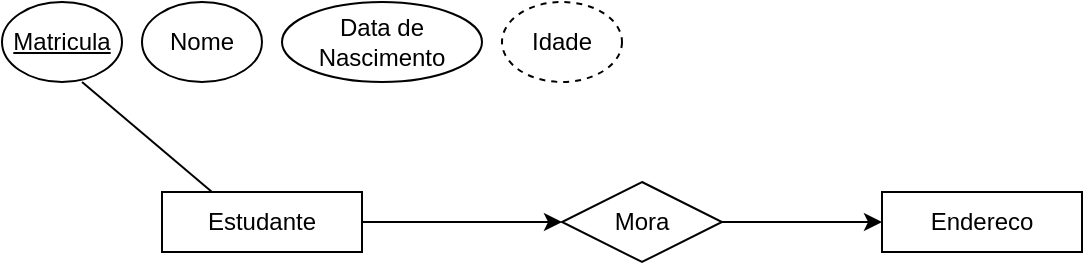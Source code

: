 <mxfile version="15.2.7" type="github"><diagram id="z8tA9fzvjswGwNnZUVDG" name="Page-1"><mxGraphModel dx="825" dy="479" grid="1" gridSize="10" guides="1" tooltips="1" connect="1" arrows="1" fold="1" page="1" pageScale="1" pageWidth="850" pageHeight="1100" math="0" shadow="0"><root><mxCell id="0"/><mxCell id="1" parent="0"/><mxCell id="SYFXpM9oOOUhwHKFrdhU-8" style="edgeStyle=orthogonalEdgeStyle;rounded=0;orthogonalLoop=1;jettySize=auto;html=1;exitX=1;exitY=0.5;exitDx=0;exitDy=0;entryX=0;entryY=0.5;entryDx=0;entryDy=0;" edge="1" parent="1" source="SYFXpM9oOOUhwHKFrdhU-1" target="SYFXpM9oOOUhwHKFrdhU-6"><mxGeometry relative="1" as="geometry"/></mxCell><mxCell id="SYFXpM9oOOUhwHKFrdhU-1" value="Estudante" style="rounded=0;whiteSpace=wrap;html=1;" vertex="1" parent="1"><mxGeometry x="210" y="375" width="100" height="30" as="geometry"/></mxCell><mxCell id="SYFXpM9oOOUhwHKFrdhU-2" value="&lt;u&gt;Matricula&lt;/u&gt;" style="ellipse;whiteSpace=wrap;html=1;" vertex="1" parent="1"><mxGeometry x="130" y="280" width="60" height="40" as="geometry"/></mxCell><mxCell id="SYFXpM9oOOUhwHKFrdhU-3" value="Nome" style="ellipse;whiteSpace=wrap;html=1;" vertex="1" parent="1"><mxGeometry x="200" y="280" width="60" height="40" as="geometry"/></mxCell><mxCell id="SYFXpM9oOOUhwHKFrdhU-4" value="Data de Nascimento" style="ellipse;whiteSpace=wrap;html=1;" vertex="1" parent="1"><mxGeometry x="270" y="280" width="100" height="40" as="geometry"/></mxCell><mxCell id="SYFXpM9oOOUhwHKFrdhU-5" value="Idade" style="ellipse;whiteSpace=wrap;html=1;shadow=0;dashed=1;" vertex="1" parent="1"><mxGeometry x="380" y="280" width="60" height="40" as="geometry"/></mxCell><mxCell id="SYFXpM9oOOUhwHKFrdhU-10" style="edgeStyle=orthogonalEdgeStyle;rounded=0;orthogonalLoop=1;jettySize=auto;html=1;exitX=1;exitY=0.5;exitDx=0;exitDy=0;" edge="1" parent="1" source="SYFXpM9oOOUhwHKFrdhU-6" target="SYFXpM9oOOUhwHKFrdhU-9"><mxGeometry relative="1" as="geometry"/></mxCell><mxCell id="SYFXpM9oOOUhwHKFrdhU-6" value="Mora" style="rhombus;whiteSpace=wrap;html=1;shadow=0;" vertex="1" parent="1"><mxGeometry x="410" y="370" width="80" height="40" as="geometry"/></mxCell><mxCell id="SYFXpM9oOOUhwHKFrdhU-9" value="Endereco" style="rounded=0;whiteSpace=wrap;html=1;" vertex="1" parent="1"><mxGeometry x="570" y="375" width="100" height="30" as="geometry"/></mxCell><mxCell id="SYFXpM9oOOUhwHKFrdhU-11" value="" style="endArrow=none;html=1;exitX=0.25;exitY=0;exitDx=0;exitDy=0;entryX=0.667;entryY=1;entryDx=0;entryDy=0;entryPerimeter=0;" edge="1" parent="1" source="SYFXpM9oOOUhwHKFrdhU-1" target="SYFXpM9oOOUhwHKFrdhU-2"><mxGeometry width="50" height="50" relative="1" as="geometry"><mxPoint x="460" y="420" as="sourcePoint"/><mxPoint x="510" y="370" as="targetPoint"/></mxGeometry></mxCell></root></mxGraphModel></diagram></mxfile>